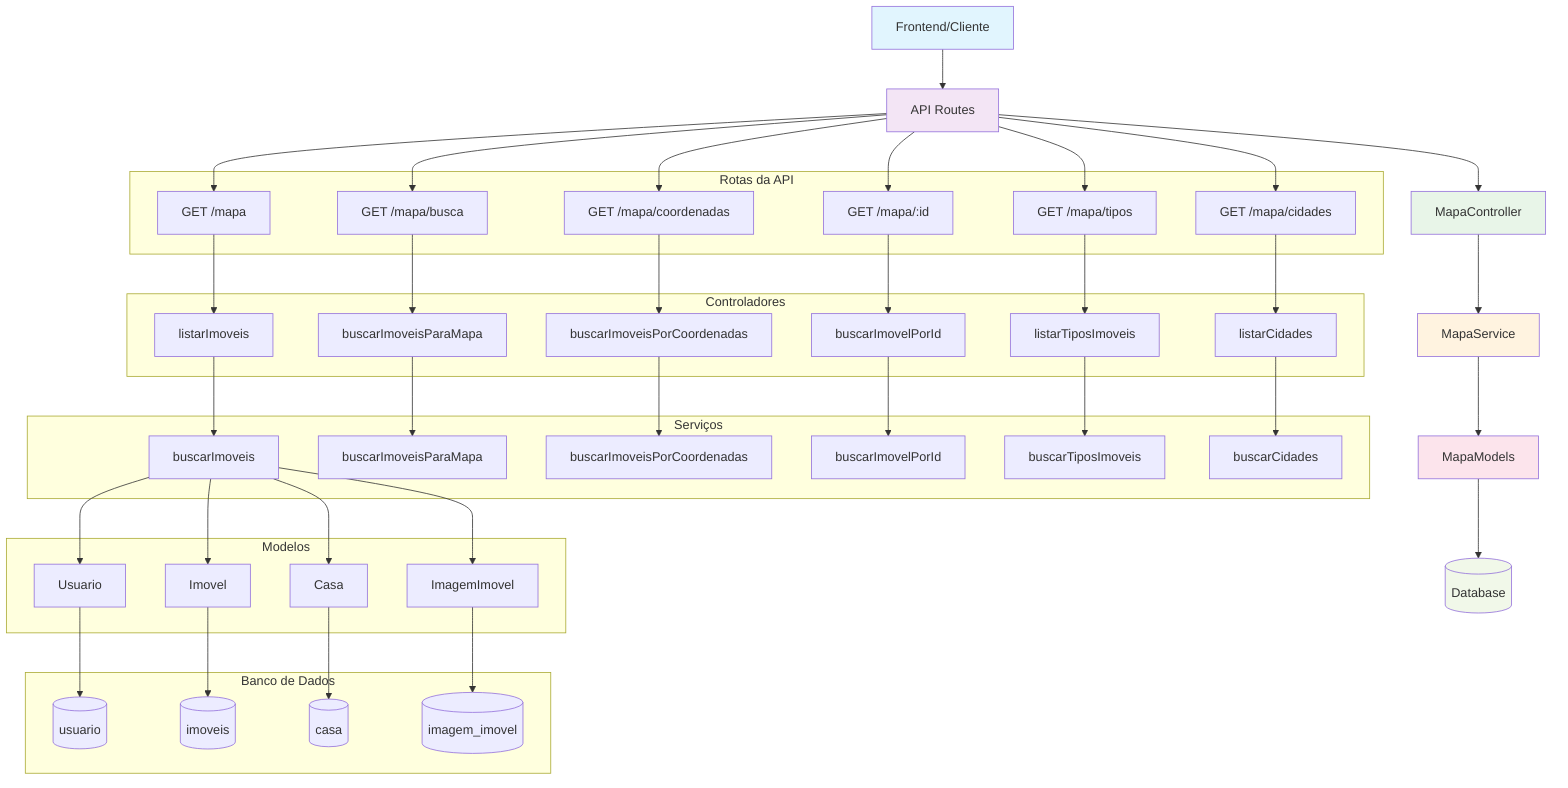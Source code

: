 graph TD
    A[Frontend/Cliente] --> B[API Routes]
    B --> C[MapaController]
    C --> D[MapaService]
    D --> E[MapaModels]
    E --> F[(Database)]
    
    subgraph "Rotas da API"
        B1[GET /mapa]
        B2[GET /mapa/busca]
        B3[GET /mapa/coordenadas]
        B4[GET /mapa/:id]
        B5[GET /mapa/tipos]
        B6[GET /mapa/cidades]
    end
    
    subgraph "Controladores"
        C1[listarImoveis]
        C2[buscarImoveisParaMapa]
        C3[buscarImoveisPorCoordenadas]
        C4[buscarImovelPorId]
        C5[listarTiposImoveis]
        C6[listarCidades]
    end
    
    subgraph "Serviços"
        D1[buscarImoveis]
        D2[buscarImoveisParaMapa]
        D3[buscarImoveisPorCoordenadas]
        D4[buscarImovelPorId]
        D5[buscarTiposImoveis]
        D6[buscarCidades]
    end
    
    subgraph "Modelos"
        E1[Usuario]
        E2[Imovel]
        E3[Casa]
        E4[ImagemImovel]
    end
    
    subgraph "Banco de Dados"
        F1[(usuario)]
        F2[(imoveis)]
        F3[(casa)]
        F4[(imagem_imovel)]
    end
    
    B --> B1
    B --> B2
    B --> B3
    B --> B4
    B --> B5
    B --> B6
    
    B1 --> C1
    B2 --> C2
    B3 --> C3
    B4 --> C4
    B5 --> C5
    B6 --> C6
    
    C1 --> D1
    C2 --> D2
    C3 --> D3
    C4 --> D4
    C5 --> D5
    C6 --> D6
    
    D1 --> E1
    D1 --> E2
    D1 --> E3
    D1 --> E4
    
    E1 --> F1
    E2 --> F2
    E3 --> F3
    E4 --> F4
    
    style A fill:#e1f5fe
    style B fill:#f3e5f5
    style C fill:#e8f5e8
    style D fill:#fff3e0
    style E fill:#fce4ec
    style F fill:#f1f8e9